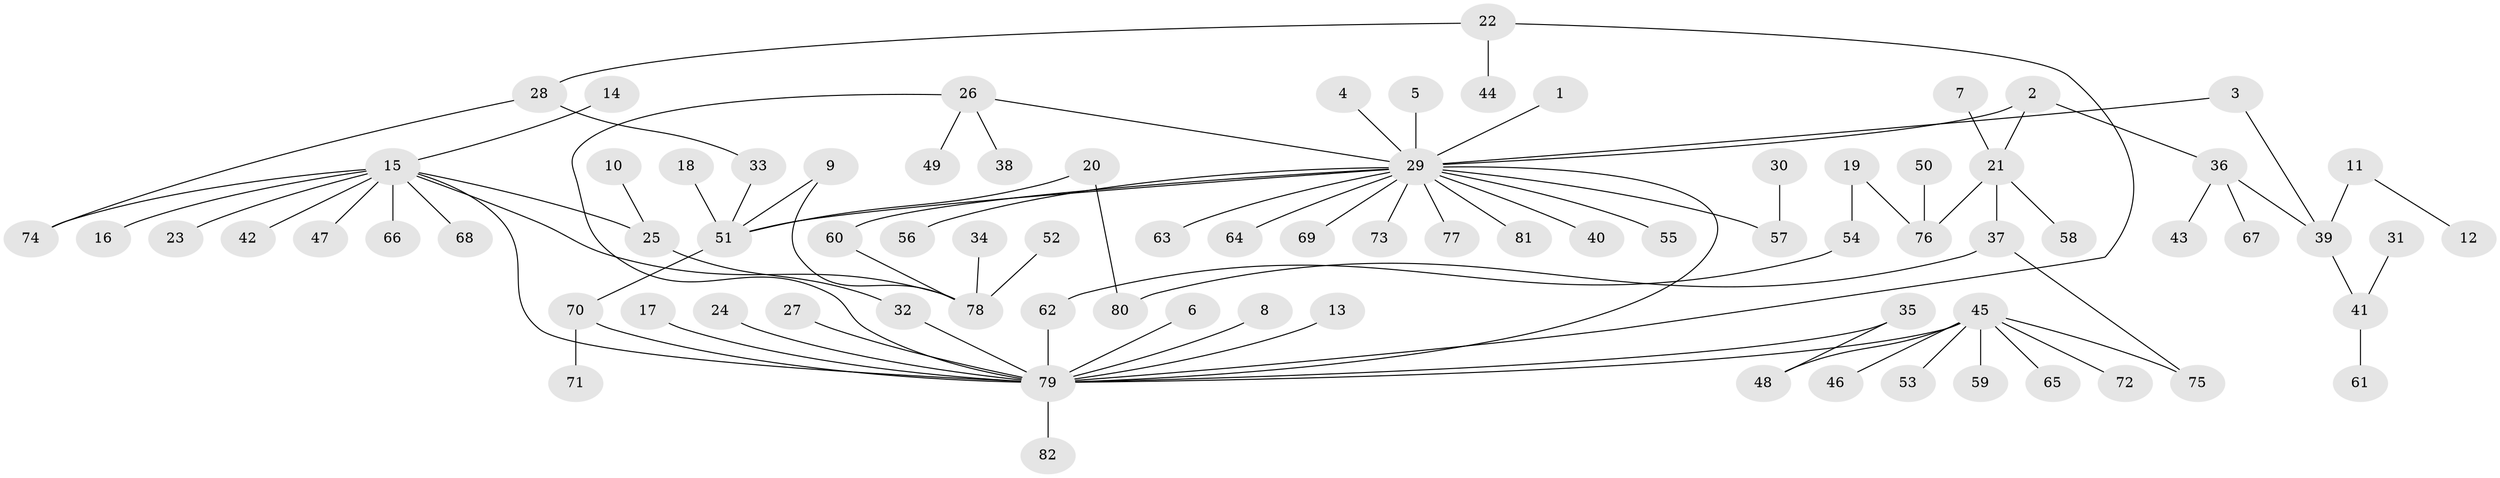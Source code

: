 // original degree distribution, {17: 0.008620689655172414, 12: 0.008620689655172414, 20: 0.008620689655172414, 1: 0.6206896551724138, 2: 0.14655172413793102, 3: 0.10344827586206896, 6: 0.017241379310344827, 9: 0.008620689655172414, 5: 0.02586206896551724, 4: 0.04310344827586207, 7: 0.008620689655172414}
// Generated by graph-tools (version 1.1) at 2025/36/03/04/25 23:36:48]
// undirected, 82 vertices, 93 edges
graph export_dot {
  node [color=gray90,style=filled];
  1;
  2;
  3;
  4;
  5;
  6;
  7;
  8;
  9;
  10;
  11;
  12;
  13;
  14;
  15;
  16;
  17;
  18;
  19;
  20;
  21;
  22;
  23;
  24;
  25;
  26;
  27;
  28;
  29;
  30;
  31;
  32;
  33;
  34;
  35;
  36;
  37;
  38;
  39;
  40;
  41;
  42;
  43;
  44;
  45;
  46;
  47;
  48;
  49;
  50;
  51;
  52;
  53;
  54;
  55;
  56;
  57;
  58;
  59;
  60;
  61;
  62;
  63;
  64;
  65;
  66;
  67;
  68;
  69;
  70;
  71;
  72;
  73;
  74;
  75;
  76;
  77;
  78;
  79;
  80;
  81;
  82;
  1 -- 29 [weight=1.0];
  2 -- 21 [weight=1.0];
  2 -- 29 [weight=1.0];
  2 -- 36 [weight=1.0];
  3 -- 29 [weight=1.0];
  3 -- 39 [weight=1.0];
  4 -- 29 [weight=1.0];
  5 -- 29 [weight=1.0];
  6 -- 79 [weight=1.0];
  7 -- 21 [weight=1.0];
  8 -- 79 [weight=1.0];
  9 -- 51 [weight=1.0];
  9 -- 78 [weight=1.0];
  10 -- 25 [weight=1.0];
  11 -- 12 [weight=1.0];
  11 -- 39 [weight=1.0];
  13 -- 79 [weight=1.0];
  14 -- 15 [weight=1.0];
  15 -- 16 [weight=1.0];
  15 -- 23 [weight=1.0];
  15 -- 25 [weight=1.0];
  15 -- 42 [weight=1.0];
  15 -- 47 [weight=1.0];
  15 -- 66 [weight=1.0];
  15 -- 68 [weight=1.0];
  15 -- 74 [weight=1.0];
  15 -- 78 [weight=1.0];
  15 -- 79 [weight=1.0];
  17 -- 79 [weight=1.0];
  18 -- 51 [weight=1.0];
  19 -- 54 [weight=1.0];
  19 -- 76 [weight=1.0];
  20 -- 51 [weight=1.0];
  20 -- 80 [weight=1.0];
  21 -- 37 [weight=1.0];
  21 -- 58 [weight=1.0];
  21 -- 76 [weight=1.0];
  22 -- 28 [weight=1.0];
  22 -- 44 [weight=1.0];
  22 -- 79 [weight=1.0];
  24 -- 79 [weight=1.0];
  25 -- 32 [weight=1.0];
  26 -- 29 [weight=1.0];
  26 -- 38 [weight=1.0];
  26 -- 49 [weight=1.0];
  26 -- 79 [weight=1.0];
  27 -- 79 [weight=1.0];
  28 -- 33 [weight=1.0];
  28 -- 74 [weight=1.0];
  29 -- 40 [weight=1.0];
  29 -- 51 [weight=1.0];
  29 -- 55 [weight=1.0];
  29 -- 56 [weight=1.0];
  29 -- 57 [weight=1.0];
  29 -- 60 [weight=1.0];
  29 -- 63 [weight=1.0];
  29 -- 64 [weight=1.0];
  29 -- 69 [weight=1.0];
  29 -- 73 [weight=1.0];
  29 -- 77 [weight=1.0];
  29 -- 79 [weight=1.0];
  29 -- 81 [weight=1.0];
  30 -- 57 [weight=1.0];
  31 -- 41 [weight=1.0];
  32 -- 79 [weight=1.0];
  33 -- 51 [weight=1.0];
  34 -- 78 [weight=1.0];
  35 -- 48 [weight=1.0];
  35 -- 79 [weight=1.0];
  36 -- 39 [weight=1.0];
  36 -- 43 [weight=1.0];
  36 -- 67 [weight=1.0];
  37 -- 75 [weight=1.0];
  37 -- 80 [weight=1.0];
  39 -- 41 [weight=1.0];
  41 -- 61 [weight=1.0];
  45 -- 46 [weight=1.0];
  45 -- 48 [weight=1.0];
  45 -- 53 [weight=1.0];
  45 -- 59 [weight=1.0];
  45 -- 65 [weight=1.0];
  45 -- 72 [weight=1.0];
  45 -- 75 [weight=1.0];
  45 -- 79 [weight=1.0];
  50 -- 76 [weight=1.0];
  51 -- 70 [weight=1.0];
  52 -- 78 [weight=1.0];
  54 -- 62 [weight=1.0];
  60 -- 78 [weight=1.0];
  62 -- 79 [weight=1.0];
  70 -- 71 [weight=1.0];
  70 -- 79 [weight=1.0];
  79 -- 82 [weight=1.0];
}
